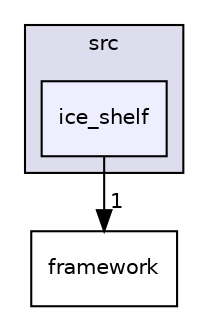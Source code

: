 digraph "/glade/work/altuntas/doxygen/MOM6/src/ice_shelf" {
  compound=true
  node [ fontsize="10", fontname="Helvetica"];
  edge [ labelfontsize="10", labelfontname="Helvetica"];
  subgraph clusterdir_68267d1309a1af8e8297ef4c3efbcdba {
    graph [ bgcolor="#ddddee", pencolor="black", label="src" fontname="Helvetica", fontsize="10", URL="dir_68267d1309a1af8e8297ef4c3efbcdba.html"]
  dir_5c29a9e3bc5455fc61f46142ad02d86f [shape=box, label="ice_shelf", style="filled", fillcolor="#eeeeff", pencolor="black", URL="dir_5c29a9e3bc5455fc61f46142ad02d86f.html"];
  }
  dir_5752cadd8276ecfd63d9b924f2a4d4b5 [shape=box label="framework" URL="dir_5752cadd8276ecfd63d9b924f2a4d4b5.html"];
  dir_5c29a9e3bc5455fc61f46142ad02d86f->dir_5752cadd8276ecfd63d9b924f2a4d4b5 [headlabel="1", labeldistance=1.5 headhref="dir_000011_000010.html"];
}
